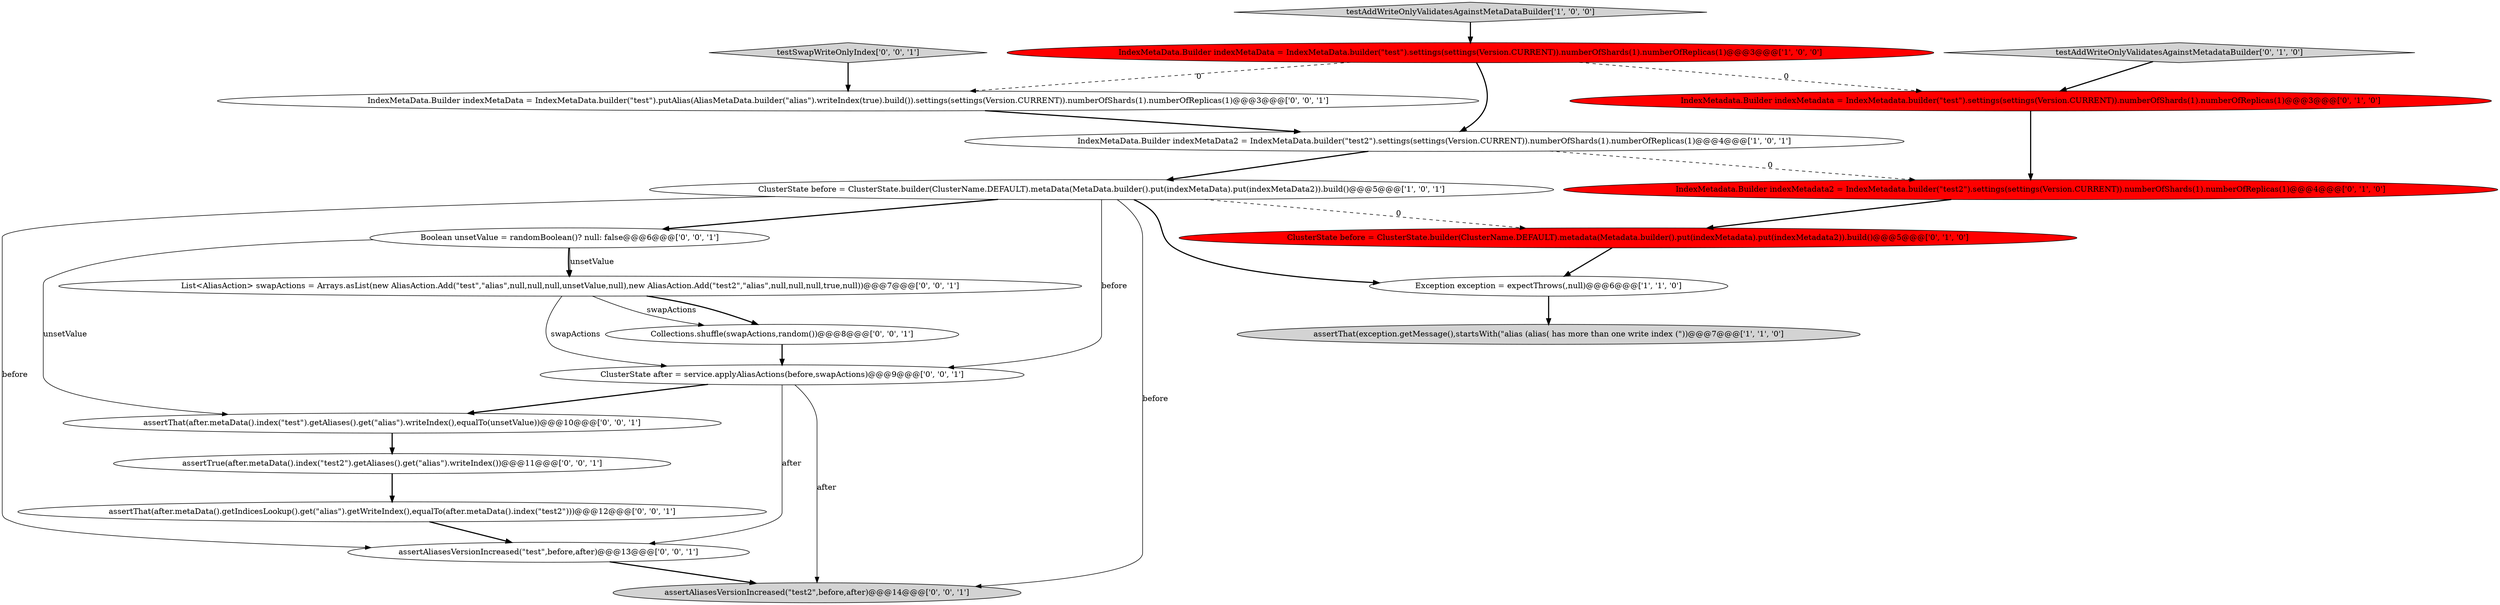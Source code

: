 digraph {
17 [style = filled, label = "List<AliasAction> swapActions = Arrays.asList(new AliasAction.Add(\"test\",\"alias\",null,null,null,unsetValue,null),new AliasAction.Add(\"test2\",\"alias\",null,null,null,true,null))@@@7@@@['0', '0', '1']", fillcolor = white, shape = ellipse image = "AAA0AAABBB3BBB"];
6 [style = filled, label = "IndexMetadata.Builder indexMetadata = IndexMetadata.builder(\"test\").settings(settings(Version.CURRENT)).numberOfShards(1).numberOfReplicas(1)@@@3@@@['0', '1', '0']", fillcolor = red, shape = ellipse image = "AAA1AAABBB2BBB"];
8 [style = filled, label = "IndexMetadata.Builder indexMetadata2 = IndexMetadata.builder(\"test2\").settings(settings(Version.CURRENT)).numberOfShards(1).numberOfReplicas(1)@@@4@@@['0', '1', '0']", fillcolor = red, shape = ellipse image = "AAA1AAABBB2BBB"];
5 [style = filled, label = "ClusterState before = ClusterState.builder(ClusterName.DEFAULT).metaData(MetaData.builder().put(indexMetaData).put(indexMetaData2)).build()@@@5@@@['1', '0', '1']", fillcolor = white, shape = ellipse image = "AAA0AAABBB1BBB"];
16 [style = filled, label = "assertAliasesVersionIncreased(\"test\",before,after)@@@13@@@['0', '0', '1']", fillcolor = white, shape = ellipse image = "AAA0AAABBB3BBB"];
7 [style = filled, label = "ClusterState before = ClusterState.builder(ClusterName.DEFAULT).metadata(Metadata.builder().put(indexMetadata).put(indexMetadata2)).build()@@@5@@@['0', '1', '0']", fillcolor = red, shape = ellipse image = "AAA1AAABBB2BBB"];
18 [style = filled, label = "assertAliasesVersionIncreased(\"test2\",before,after)@@@14@@@['0', '0', '1']", fillcolor = lightgray, shape = ellipse image = "AAA0AAABBB3BBB"];
13 [style = filled, label = "assertTrue(after.metaData().index(\"test2\").getAliases().get(\"alias\").writeIndex())@@@11@@@['0', '0', '1']", fillcolor = white, shape = ellipse image = "AAA0AAABBB3BBB"];
14 [style = filled, label = "assertThat(after.metaData().getIndicesLookup().get(\"alias\").getWriteIndex(),equalTo(after.metaData().index(\"test2\")))@@@12@@@['0', '0', '1']", fillcolor = white, shape = ellipse image = "AAA0AAABBB3BBB"];
2 [style = filled, label = "testAddWriteOnlyValidatesAgainstMetaDataBuilder['1', '0', '0']", fillcolor = lightgray, shape = diamond image = "AAA0AAABBB1BBB"];
19 [style = filled, label = "assertThat(after.metaData().index(\"test\").getAliases().get(\"alias\").writeIndex(),equalTo(unsetValue))@@@10@@@['0', '0', '1']", fillcolor = white, shape = ellipse image = "AAA0AAABBB3BBB"];
4 [style = filled, label = "IndexMetaData.Builder indexMetaData2 = IndexMetaData.builder(\"test2\").settings(settings(Version.CURRENT)).numberOfShards(1).numberOfReplicas(1)@@@4@@@['1', '0', '1']", fillcolor = white, shape = ellipse image = "AAA0AAABBB1BBB"];
10 [style = filled, label = "testSwapWriteOnlyIndex['0', '0', '1']", fillcolor = lightgray, shape = diamond image = "AAA0AAABBB3BBB"];
11 [style = filled, label = "IndexMetaData.Builder indexMetaData = IndexMetaData.builder(\"test\").putAlias(AliasMetaData.builder(\"alias\").writeIndex(true).build()).settings(settings(Version.CURRENT)).numberOfShards(1).numberOfReplicas(1)@@@3@@@['0', '0', '1']", fillcolor = white, shape = ellipse image = "AAA0AAABBB3BBB"];
0 [style = filled, label = "Exception exception = expectThrows(,null)@@@6@@@['1', '1', '0']", fillcolor = white, shape = ellipse image = "AAA0AAABBB1BBB"];
12 [style = filled, label = "Boolean unsetValue = randomBoolean()? null: false@@@6@@@['0', '0', '1']", fillcolor = white, shape = ellipse image = "AAA0AAABBB3BBB"];
15 [style = filled, label = "Collections.shuffle(swapActions,random())@@@8@@@['0', '0', '1']", fillcolor = white, shape = ellipse image = "AAA0AAABBB3BBB"];
9 [style = filled, label = "testAddWriteOnlyValidatesAgainstMetadataBuilder['0', '1', '0']", fillcolor = lightgray, shape = diamond image = "AAA0AAABBB2BBB"];
20 [style = filled, label = "ClusterState after = service.applyAliasActions(before,swapActions)@@@9@@@['0', '0', '1']", fillcolor = white, shape = ellipse image = "AAA0AAABBB3BBB"];
1 [style = filled, label = "IndexMetaData.Builder indexMetaData = IndexMetaData.builder(\"test\").settings(settings(Version.CURRENT)).numberOfShards(1).numberOfReplicas(1)@@@3@@@['1', '0', '0']", fillcolor = red, shape = ellipse image = "AAA1AAABBB1BBB"];
3 [style = filled, label = "assertThat(exception.getMessage(),startsWith(\"alias (alias( has more than one write index (\"))@@@7@@@['1', '1', '0']", fillcolor = lightgray, shape = ellipse image = "AAA0AAABBB1BBB"];
0->3 [style = bold, label=""];
14->16 [style = bold, label=""];
1->4 [style = bold, label=""];
16->18 [style = bold, label=""];
2->1 [style = bold, label=""];
11->4 [style = bold, label=""];
12->17 [style = bold, label=""];
20->16 [style = solid, label="after"];
7->0 [style = bold, label=""];
8->7 [style = bold, label=""];
9->6 [style = bold, label=""];
12->17 [style = solid, label="unsetValue"];
19->13 [style = bold, label=""];
5->0 [style = bold, label=""];
5->12 [style = bold, label=""];
1->6 [style = dashed, label="0"];
15->20 [style = bold, label=""];
1->11 [style = dashed, label="0"];
20->18 [style = solid, label="after"];
6->8 [style = bold, label=""];
4->8 [style = dashed, label="0"];
17->15 [style = bold, label=""];
17->15 [style = solid, label="swapActions"];
5->20 [style = solid, label="before"];
5->18 [style = solid, label="before"];
5->7 [style = dashed, label="0"];
20->19 [style = bold, label=""];
17->20 [style = solid, label="swapActions"];
5->16 [style = solid, label="before"];
4->5 [style = bold, label=""];
13->14 [style = bold, label=""];
12->19 [style = solid, label="unsetValue"];
10->11 [style = bold, label=""];
}

